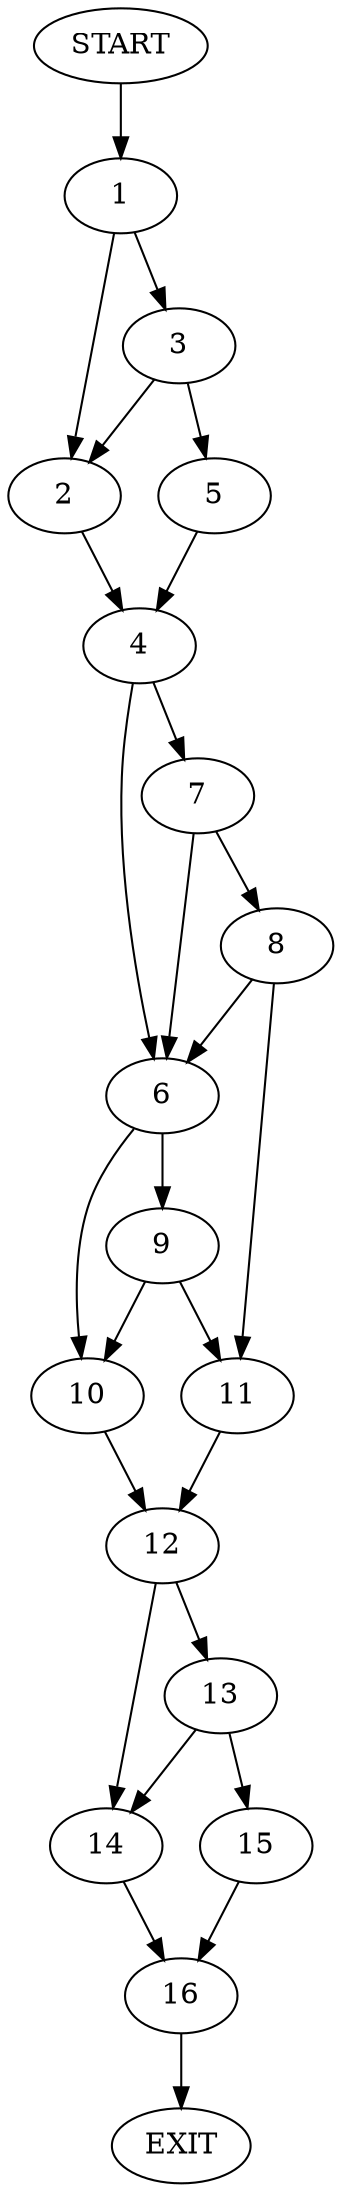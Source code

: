 digraph {
0 [label="START"]
17 [label="EXIT"]
0 -> 1
1 -> 2
1 -> 3
2 -> 4
3 -> 2
3 -> 5
5 -> 4
4 -> 6
4 -> 7
7 -> 6
7 -> 8
6 -> 9
6 -> 10
8 -> 6
8 -> 11
11 -> 12
9 -> 11
9 -> 10
10 -> 12
12 -> 13
12 -> 14
13 -> 15
13 -> 14
14 -> 16
15 -> 16
16 -> 17
}
